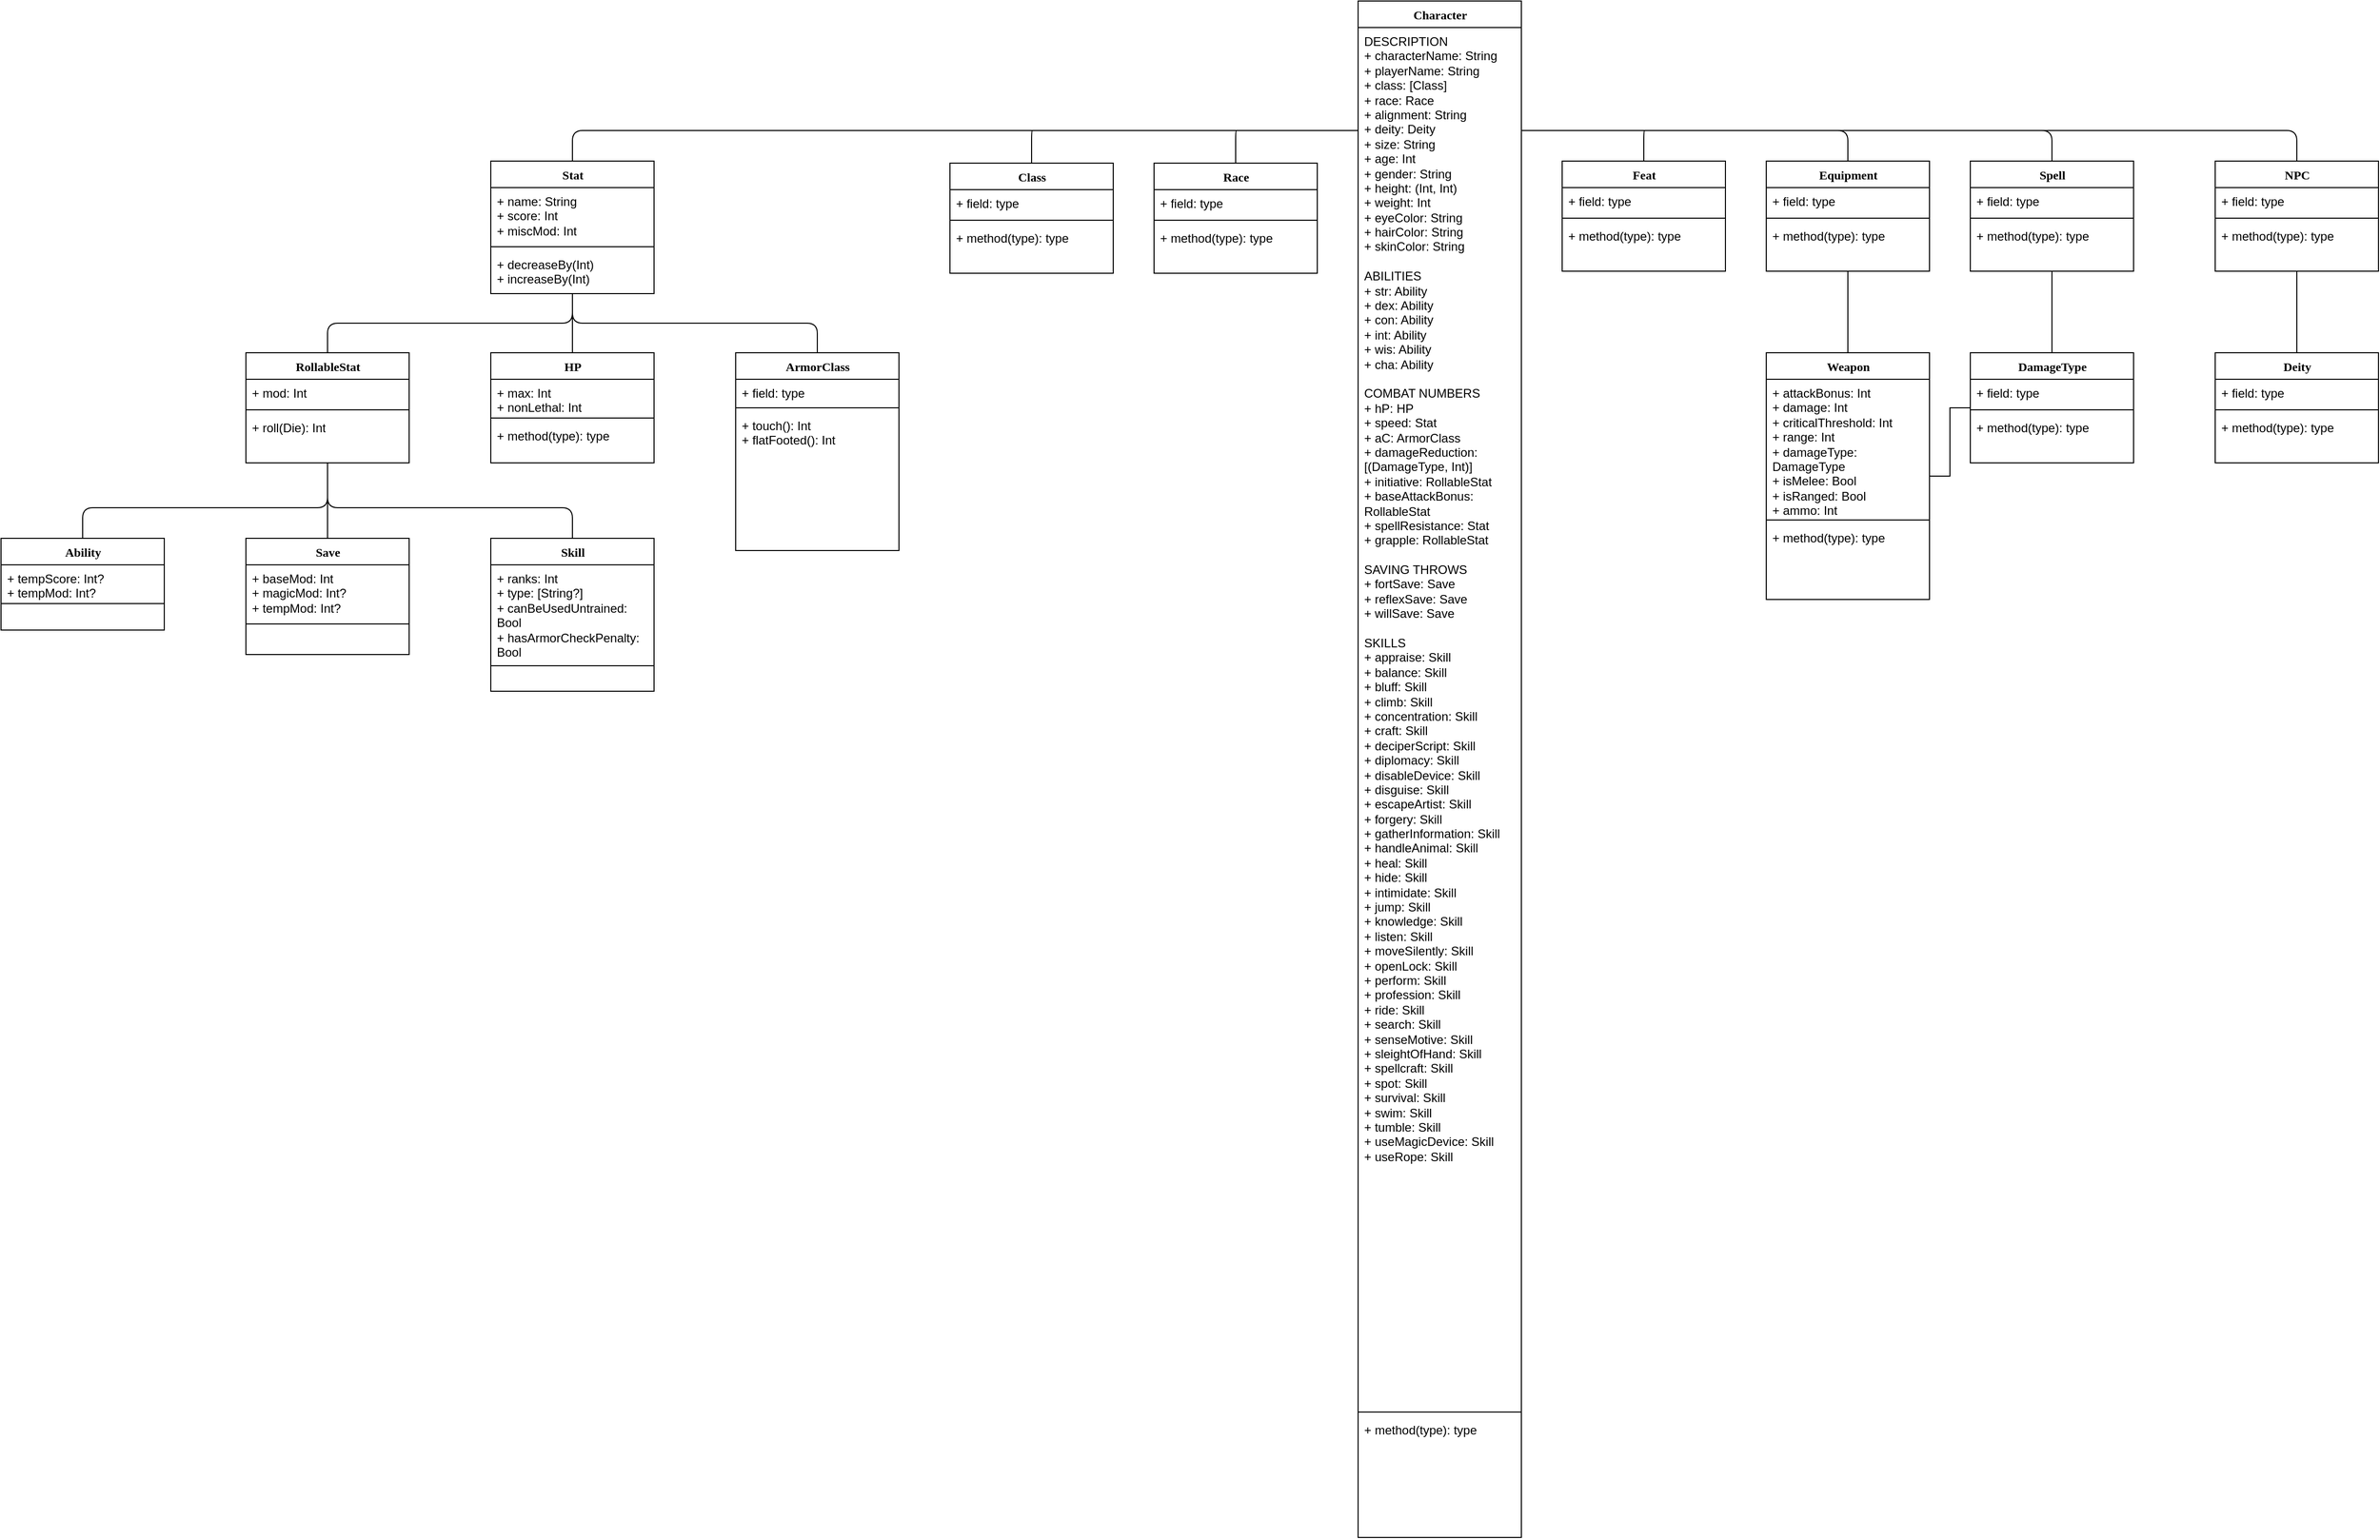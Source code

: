 <mxfile version="10.6.7" type="github"><diagram name="Page-1" id="9f46799a-70d6-7492-0946-bef42562c5a5"><mxGraphModel dx="2277" dy="620" grid="1" gridSize="10" guides="1" tooltips="1" connect="1" arrows="1" fold="1" page="0" pageScale="1" pageWidth="1100" pageHeight="850" background="#ffffff" math="0" shadow="0"><root><mxCell id="0"/><mxCell id="1" parent="0"/><mxCell id="78961159f06e98e8-124" style="edgeStyle=orthogonalEdgeStyle;html=1;labelBackgroundColor=none;startFill=0;startSize=8;endArrow=none;endFill=0;endSize=16;fontFamily=Verdana;fontSize=12;entryX=0.5;entryY=1;entryDx=0;entryDy=0;exitX=0.5;exitY=0;exitDx=0;exitDy=0;startArrow=none;" parent="1" source="78961159f06e98e8-56" target="78961159f06e98e8-17" edge="1"><mxGeometry relative="1" as="geometry"><Array as="points"><mxPoint x="151" y="170"/><mxPoint x="549" y="170"/></Array></mxGeometry></mxCell><mxCell id="78961159f06e98e8-56" value="Class" style="swimlane;html=1;fontStyle=1;align=center;verticalAlign=top;childLayout=stackLayout;horizontal=1;startSize=26;horizontalStack=0;resizeParent=1;resizeLast=0;collapsible=1;marginBottom=0;swimlaneFillColor=#ffffff;rounded=0;shadow=0;comic=0;labelBackgroundColor=none;strokeColor=#000000;strokeWidth=1;fillColor=none;fontFamily=Verdana;fontSize=12;fontColor=#000000;" parent="1" vertex="1"><mxGeometry x="70" y="202" width="160" height="108" as="geometry"><mxRectangle x="70" y="202" width="160" height="26" as="alternateBounds"/></mxGeometry></mxCell><mxCell id="78961159f06e98e8-57" value="+ field: type" style="text;html=1;strokeColor=none;fillColor=none;align=left;verticalAlign=top;spacingLeft=4;spacingRight=4;whiteSpace=wrap;overflow=hidden;rotatable=0;points=[[0,0.5],[1,0.5]];portConstraint=eastwest;" parent="78961159f06e98e8-56" vertex="1"><mxGeometry y="26" width="160" height="26" as="geometry"/></mxCell><mxCell id="78961159f06e98e8-64" value="" style="line;html=1;strokeWidth=1;fillColor=none;align=left;verticalAlign=middle;spacingTop=-1;spacingLeft=3;spacingRight=3;rotatable=0;labelPosition=right;points=[];portConstraint=eastwest;" parent="78961159f06e98e8-56" vertex="1"><mxGeometry y="52" width="160" height="8" as="geometry"/></mxCell><mxCell id="78961159f06e98e8-65" value="+ method(type): type" style="text;html=1;strokeColor=none;fillColor=none;align=left;verticalAlign=top;spacingLeft=4;spacingRight=4;whiteSpace=wrap;overflow=hidden;rotatable=0;points=[[0,0.5],[1,0.5]];portConstraint=eastwest;" parent="78961159f06e98e8-56" vertex="1"><mxGeometry y="60" width="160" height="26" as="geometry"/></mxCell><mxCell id="mcAcxkqwWD7t2REMrbRQ-1" value="Race" style="swimlane;html=1;fontStyle=1;align=center;verticalAlign=top;childLayout=stackLayout;horizontal=1;startSize=26;horizontalStack=0;resizeParent=1;resizeLast=0;collapsible=1;marginBottom=0;swimlaneFillColor=#ffffff;rounded=0;shadow=0;comic=0;labelBackgroundColor=none;strokeColor=#000000;strokeWidth=1;fillColor=none;fontFamily=Verdana;fontSize=12;fontColor=#000000;" parent="1" vertex="1"><mxGeometry x="270" y="202" width="160" height="108" as="geometry"><mxRectangle x="270" y="202" width="161" height="26" as="alternateBounds"/></mxGeometry></mxCell><mxCell id="mcAcxkqwWD7t2REMrbRQ-2" value="+ field: type" style="text;html=1;strokeColor=none;fillColor=none;align=left;verticalAlign=top;spacingLeft=4;spacingRight=4;whiteSpace=wrap;overflow=hidden;rotatable=0;points=[[0,0.5],[1,0.5]];portConstraint=eastwest;" parent="mcAcxkqwWD7t2REMrbRQ-1" vertex="1"><mxGeometry y="26" width="160" height="26" as="geometry"/></mxCell><mxCell id="mcAcxkqwWD7t2REMrbRQ-3" value="" style="line;html=1;strokeWidth=1;fillColor=none;align=left;verticalAlign=middle;spacingTop=-1;spacingLeft=3;spacingRight=3;rotatable=0;labelPosition=right;points=[];portConstraint=eastwest;" parent="mcAcxkqwWD7t2REMrbRQ-1" vertex="1"><mxGeometry y="52" width="160" height="8" as="geometry"/></mxCell><mxCell id="mcAcxkqwWD7t2REMrbRQ-4" value="+ method(type): type" style="text;html=1;strokeColor=none;fillColor=none;align=left;verticalAlign=top;spacingLeft=4;spacingRight=4;whiteSpace=wrap;overflow=hidden;rotatable=0;points=[[0,0.5],[1,0.5]];portConstraint=eastwest;" parent="mcAcxkqwWD7t2REMrbRQ-1" vertex="1"><mxGeometry y="60" width="160" height="26" as="geometry"/></mxCell><mxCell id="mcAcxkqwWD7t2REMrbRQ-5" style="edgeStyle=orthogonalEdgeStyle;html=1;labelBackgroundColor=none;startFill=0;startSize=8;endArrow=none;endFill=0;endSize=16;fontFamily=Verdana;fontSize=12;exitX=0.5;exitY=0;exitDx=0;exitDy=0;startArrow=none;entryX=0.5;entryY=1;entryDx=0;entryDy=0;" parent="1" source="mcAcxkqwWD7t2REMrbRQ-1" target="78961159f06e98e8-17" edge="1"><mxGeometry relative="1" as="geometry"><Array as="points"><mxPoint x="351" y="170"/><mxPoint x="549" y="170"/></Array><mxPoint x="130" y="212.769" as="sourcePoint"/><mxPoint x="691" y="220" as="targetPoint"/></mxGeometry></mxCell><mxCell id="mcAcxkqwWD7t2REMrbRQ-11" value="Feat" style="swimlane;html=1;fontStyle=1;align=center;verticalAlign=top;childLayout=stackLayout;horizontal=1;startSize=26;horizontalStack=0;resizeParent=1;resizeLast=0;collapsible=1;marginBottom=0;swimlaneFillColor=#ffffff;rounded=0;shadow=0;comic=0;labelBackgroundColor=none;strokeColor=#000000;strokeWidth=1;fillColor=none;fontFamily=Verdana;fontSize=12;fontColor=#000000;" parent="1" vertex="1"><mxGeometry x="670" y="200" width="160" height="108" as="geometry"><mxRectangle x="670" y="200" width="160" height="26" as="alternateBounds"/></mxGeometry></mxCell><mxCell id="mcAcxkqwWD7t2REMrbRQ-12" value="+ field: type" style="text;html=1;strokeColor=none;fillColor=none;align=left;verticalAlign=top;spacingLeft=4;spacingRight=4;whiteSpace=wrap;overflow=hidden;rotatable=0;points=[[0,0.5],[1,0.5]];portConstraint=eastwest;" parent="mcAcxkqwWD7t2REMrbRQ-11" vertex="1"><mxGeometry y="26" width="160" height="26" as="geometry"/></mxCell><mxCell id="mcAcxkqwWD7t2REMrbRQ-13" value="" style="line;html=1;strokeWidth=1;fillColor=none;align=left;verticalAlign=middle;spacingTop=-1;spacingLeft=3;spacingRight=3;rotatable=0;labelPosition=right;points=[];portConstraint=eastwest;" parent="mcAcxkqwWD7t2REMrbRQ-11" vertex="1"><mxGeometry y="52" width="160" height="8" as="geometry"/></mxCell><mxCell id="mcAcxkqwWD7t2REMrbRQ-14" value="+ method(type): type" style="text;html=1;strokeColor=none;fillColor=none;align=left;verticalAlign=top;spacingLeft=4;spacingRight=4;whiteSpace=wrap;overflow=hidden;rotatable=0;points=[[0,0.5],[1,0.5]];portConstraint=eastwest;" parent="mcAcxkqwWD7t2REMrbRQ-11" vertex="1"><mxGeometry y="60" width="160" height="26" as="geometry"/></mxCell><mxCell id="mcAcxkqwWD7t2REMrbRQ-15" style="edgeStyle=orthogonalEdgeStyle;html=1;labelBackgroundColor=none;startFill=0;startSize=8;endArrow=none;endFill=0;endSize=16;fontFamily=Verdana;fontSize=12;exitX=0.5;exitY=0;exitDx=0;exitDy=0;startArrow=none;entryX=0.5;entryY=1;entryDx=0;entryDy=0;" parent="1" source="mcAcxkqwWD7t2REMrbRQ-11" target="78961159f06e98e8-17" edge="1"><mxGeometry relative="1" as="geometry"><Array as="points"><mxPoint x="751" y="170"/><mxPoint x="549" y="170"/></Array><mxPoint x="360.769" y="211.846" as="sourcePoint"/><mxPoint x="780" y="130" as="targetPoint"/></mxGeometry></mxCell><mxCell id="mcAcxkqwWD7t2REMrbRQ-16" style="edgeStyle=orthogonalEdgeStyle;html=1;labelBackgroundColor=none;startFill=0;startSize=8;endArrow=none;endFill=0;endSize=16;fontFamily=Verdana;fontSize=12;exitX=0.5;exitY=0;exitDx=0;exitDy=0;startArrow=none;entryX=0.5;entryY=1;entryDx=0;entryDy=0;" parent="1" source="mcAcxkqwWD7t2REMrbRQ-17" target="78961159f06e98e8-17" edge="1"><mxGeometry relative="1" as="geometry"><Array as="points"><mxPoint x="950" y="170"/><mxPoint x="549" y="170"/></Array><mxPoint x="980.769" y="114.308" as="sourcePoint"/><mxPoint x="779.231" y="52.769" as="targetPoint"/></mxGeometry></mxCell><mxCell id="mcAcxkqwWD7t2REMrbRQ-79" value="" style="edgeStyle=orthogonalEdgeStyle;rounded=0;orthogonalLoop=1;jettySize=auto;html=1;startArrow=none;startFill=0;endArrow=none;endFill=0;" parent="1" source="mcAcxkqwWD7t2REMrbRQ-17" target="mcAcxkqwWD7t2REMrbRQ-75" edge="1"><mxGeometry relative="1" as="geometry"/></mxCell><mxCell id="mcAcxkqwWD7t2REMrbRQ-17" value="Equipment" style="swimlane;html=1;fontStyle=1;align=center;verticalAlign=top;childLayout=stackLayout;horizontal=1;startSize=26;horizontalStack=0;resizeParent=1;resizeLast=0;collapsible=1;marginBottom=0;swimlaneFillColor=#ffffff;rounded=0;shadow=0;comic=0;labelBackgroundColor=none;strokeColor=#000000;strokeWidth=1;fillColor=none;fontFamily=Verdana;fontSize=12;fontColor=#000000;" parent="1" vertex="1"><mxGeometry x="870" y="200" width="160" height="108" as="geometry"><mxRectangle x="870" y="200" width="160" height="26" as="alternateBounds"/></mxGeometry></mxCell><mxCell id="mcAcxkqwWD7t2REMrbRQ-18" value="+ field: type" style="text;html=1;strokeColor=none;fillColor=none;align=left;verticalAlign=top;spacingLeft=4;spacingRight=4;whiteSpace=wrap;overflow=hidden;rotatable=0;points=[[0,0.5],[1,0.5]];portConstraint=eastwest;" parent="mcAcxkqwWD7t2REMrbRQ-17" vertex="1"><mxGeometry y="26" width="160" height="26" as="geometry"/></mxCell><mxCell id="mcAcxkqwWD7t2REMrbRQ-19" value="" style="line;html=1;strokeWidth=1;fillColor=none;align=left;verticalAlign=middle;spacingTop=-1;spacingLeft=3;spacingRight=3;rotatable=0;labelPosition=right;points=[];portConstraint=eastwest;" parent="mcAcxkqwWD7t2REMrbRQ-17" vertex="1"><mxGeometry y="52" width="160" height="8" as="geometry"/></mxCell><mxCell id="mcAcxkqwWD7t2REMrbRQ-20" value="+ method(type): type" style="text;html=1;strokeColor=none;fillColor=none;align=left;verticalAlign=top;spacingLeft=4;spacingRight=4;whiteSpace=wrap;overflow=hidden;rotatable=0;points=[[0,0.5],[1,0.5]];portConstraint=eastwest;" parent="mcAcxkqwWD7t2REMrbRQ-17" vertex="1"><mxGeometry y="60" width="160" height="26" as="geometry"/></mxCell><mxCell id="mcAcxkqwWD7t2REMrbRQ-80" value="" style="edgeStyle=orthogonalEdgeStyle;rounded=0;orthogonalLoop=1;jettySize=auto;html=1;startArrow=none;startFill=0;endArrow=none;endFill=0;" parent="1" source="mcAcxkqwWD7t2REMrbRQ-75" target="mcAcxkqwWD7t2REMrbRQ-43" edge="1"><mxGeometry relative="1" as="geometry"/></mxCell><mxCell id="mcAcxkqwWD7t2REMrbRQ-75" value="Weapon" style="swimlane;html=1;fontStyle=1;align=center;verticalAlign=top;childLayout=stackLayout;horizontal=1;startSize=26;horizontalStack=0;resizeParent=1;resizeLast=0;collapsible=1;marginBottom=0;swimlaneFillColor=#ffffff;rounded=0;shadow=0;comic=0;labelBackgroundColor=none;strokeColor=#000000;strokeWidth=1;fillColor=none;fontFamily=Verdana;fontSize=12;fontColor=#000000;" parent="1" vertex="1"><mxGeometry x="870" y="388" width="160" height="242" as="geometry"><mxRectangle x="870" y="388" width="160" height="26" as="alternateBounds"/></mxGeometry></mxCell><mxCell id="mcAcxkqwWD7t2REMrbRQ-76" value="+ attackBonus: Int&lt;br&gt;+ damage: Int&lt;br&gt;+ criticalThreshold: Int&lt;br&gt;+ range: Int&lt;br&gt;+ damageType: DamageType&lt;br&gt;+ isMelee: Bool&lt;br&gt;+ isRanged: Bool&lt;br&gt;+ ammo: Int&lt;br&gt;" style="text;html=1;strokeColor=none;fillColor=none;align=left;verticalAlign=top;spacingLeft=4;spacingRight=4;whiteSpace=wrap;overflow=hidden;rotatable=0;points=[[0,0.5],[1,0.5]];portConstraint=eastwest;" parent="mcAcxkqwWD7t2REMrbRQ-75" vertex="1"><mxGeometry y="26" width="160" height="134" as="geometry"/></mxCell><mxCell id="mcAcxkqwWD7t2REMrbRQ-77" value="" style="line;html=1;strokeWidth=1;fillColor=none;align=left;verticalAlign=middle;spacingTop=-1;spacingLeft=3;spacingRight=3;rotatable=0;labelPosition=right;points=[];portConstraint=eastwest;" parent="mcAcxkqwWD7t2REMrbRQ-75" vertex="1"><mxGeometry y="160" width="160" height="8" as="geometry"/></mxCell><mxCell id="mcAcxkqwWD7t2REMrbRQ-78" value="+ method(type): type" style="text;html=1;strokeColor=none;fillColor=none;align=left;verticalAlign=top;spacingLeft=4;spacingRight=4;whiteSpace=wrap;overflow=hidden;rotatable=0;points=[[0,0.5],[1,0.5]];portConstraint=eastwest;" parent="mcAcxkqwWD7t2REMrbRQ-75" vertex="1"><mxGeometry y="168" width="160" height="26" as="geometry"/></mxCell><mxCell id="mcAcxkqwWD7t2REMrbRQ-47" value="" style="edgeStyle=orthogonalEdgeStyle;rounded=0;orthogonalLoop=1;jettySize=auto;html=1;startArrow=none;startFill=0;endArrow=none;endFill=0;" parent="1" source="mcAcxkqwWD7t2REMrbRQ-22" target="mcAcxkqwWD7t2REMrbRQ-43" edge="1"><mxGeometry relative="1" as="geometry"/></mxCell><mxCell id="mcAcxkqwWD7t2REMrbRQ-22" value="Spell" style="swimlane;html=1;fontStyle=1;align=center;verticalAlign=top;childLayout=stackLayout;horizontal=1;startSize=26;horizontalStack=0;resizeParent=1;resizeLast=0;collapsible=1;marginBottom=0;swimlaneFillColor=#ffffff;rounded=0;shadow=0;comic=0;labelBackgroundColor=none;strokeColor=#000000;strokeWidth=1;fillColor=none;fontFamily=Verdana;fontSize=12;fontColor=#000000;" parent="1" vertex="1"><mxGeometry x="1070" y="200" width="160" height="108" as="geometry"><mxRectangle x="1070" y="200" width="160" height="26" as="alternateBounds"/></mxGeometry></mxCell><mxCell id="mcAcxkqwWD7t2REMrbRQ-23" value="+ field: type" style="text;html=1;strokeColor=none;fillColor=none;align=left;verticalAlign=top;spacingLeft=4;spacingRight=4;whiteSpace=wrap;overflow=hidden;rotatable=0;points=[[0,0.5],[1,0.5]];portConstraint=eastwest;" parent="mcAcxkqwWD7t2REMrbRQ-22" vertex="1"><mxGeometry y="26" width="160" height="26" as="geometry"/></mxCell><mxCell id="mcAcxkqwWD7t2REMrbRQ-24" value="" style="line;html=1;strokeWidth=1;fillColor=none;align=left;verticalAlign=middle;spacingTop=-1;spacingLeft=3;spacingRight=3;rotatable=0;labelPosition=right;points=[];portConstraint=eastwest;" parent="mcAcxkqwWD7t2REMrbRQ-22" vertex="1"><mxGeometry y="52" width="160" height="8" as="geometry"/></mxCell><mxCell id="mcAcxkqwWD7t2REMrbRQ-25" value="+ method(type): type" style="text;html=1;strokeColor=none;fillColor=none;align=left;verticalAlign=top;spacingLeft=4;spacingRight=4;whiteSpace=wrap;overflow=hidden;rotatable=0;points=[[0,0.5],[1,0.5]];portConstraint=eastwest;" parent="mcAcxkqwWD7t2REMrbRQ-22" vertex="1"><mxGeometry y="60" width="160" height="26" as="geometry"/></mxCell><mxCell id="qhiYDZnU2PC82o-r77W1-17" value="" style="edgeStyle=orthogonalEdgeStyle;rounded=0;orthogonalLoop=1;jettySize=auto;html=1;endArrow=none;endFill=0;" parent="1" source="qhiYDZnU2PC82o-r77W1-1" target="qhiYDZnU2PC82o-r77W1-13" edge="1"><mxGeometry relative="1" as="geometry"/></mxCell><mxCell id="qhiYDZnU2PC82o-r77W1-1" value="NPC" style="swimlane;html=1;fontStyle=1;align=center;verticalAlign=top;childLayout=stackLayout;horizontal=1;startSize=26;horizontalStack=0;resizeParent=1;resizeLast=0;collapsible=1;marginBottom=0;swimlaneFillColor=#ffffff;rounded=0;shadow=0;comic=0;labelBackgroundColor=none;strokeColor=#000000;strokeWidth=1;fillColor=none;fontFamily=Verdana;fontSize=12;fontColor=#000000;" parent="1" vertex="1"><mxGeometry x="1310" y="200" width="160" height="108" as="geometry"><mxRectangle x="1310" y="200" width="160" height="26" as="alternateBounds"/></mxGeometry></mxCell><mxCell id="qhiYDZnU2PC82o-r77W1-2" value="+ field: type" style="text;html=1;strokeColor=none;fillColor=none;align=left;verticalAlign=top;spacingLeft=4;spacingRight=4;whiteSpace=wrap;overflow=hidden;rotatable=0;points=[[0,0.5],[1,0.5]];portConstraint=eastwest;" parent="qhiYDZnU2PC82o-r77W1-1" vertex="1"><mxGeometry y="26" width="160" height="26" as="geometry"/></mxCell><mxCell id="qhiYDZnU2PC82o-r77W1-3" value="" style="line;html=1;strokeWidth=1;fillColor=none;align=left;verticalAlign=middle;spacingTop=-1;spacingLeft=3;spacingRight=3;rotatable=0;labelPosition=right;points=[];portConstraint=eastwest;" parent="qhiYDZnU2PC82o-r77W1-1" vertex="1"><mxGeometry y="52" width="160" height="8" as="geometry"/></mxCell><mxCell id="qhiYDZnU2PC82o-r77W1-4" value="+ method(type): type" style="text;html=1;strokeColor=none;fillColor=none;align=left;verticalAlign=top;spacingLeft=4;spacingRight=4;whiteSpace=wrap;overflow=hidden;rotatable=0;points=[[0,0.5],[1,0.5]];portConstraint=eastwest;" parent="qhiYDZnU2PC82o-r77W1-1" vertex="1"><mxGeometry y="60" width="160" height="26" as="geometry"/></mxCell><mxCell id="qhiYDZnU2PC82o-r77W1-13" value="Deity" style="swimlane;html=1;fontStyle=1;align=center;verticalAlign=top;childLayout=stackLayout;horizontal=1;startSize=26;horizontalStack=0;resizeParent=1;resizeLast=0;collapsible=1;marginBottom=0;swimlaneFillColor=#ffffff;rounded=0;shadow=0;comic=0;labelBackgroundColor=none;strokeColor=#000000;strokeWidth=1;fillColor=none;fontFamily=Verdana;fontSize=12;fontColor=#000000;" parent="1" vertex="1"><mxGeometry x="1310" y="388" width="160" height="108" as="geometry"><mxRectangle x="1310" y="388" width="160" height="26" as="alternateBounds"/></mxGeometry></mxCell><mxCell id="qhiYDZnU2PC82o-r77W1-14" value="+ field: type" style="text;html=1;strokeColor=none;fillColor=none;align=left;verticalAlign=top;spacingLeft=4;spacingRight=4;whiteSpace=wrap;overflow=hidden;rotatable=0;points=[[0,0.5],[1,0.5]];portConstraint=eastwest;" parent="qhiYDZnU2PC82o-r77W1-13" vertex="1"><mxGeometry y="26" width="160" height="26" as="geometry"/></mxCell><mxCell id="qhiYDZnU2PC82o-r77W1-15" value="" style="line;html=1;strokeWidth=1;fillColor=none;align=left;verticalAlign=middle;spacingTop=-1;spacingLeft=3;spacingRight=3;rotatable=0;labelPosition=right;points=[];portConstraint=eastwest;" parent="qhiYDZnU2PC82o-r77W1-13" vertex="1"><mxGeometry y="52" width="160" height="8" as="geometry"/></mxCell><mxCell id="qhiYDZnU2PC82o-r77W1-16" value="+ method(type): type" style="text;html=1;strokeColor=none;fillColor=none;align=left;verticalAlign=top;spacingLeft=4;spacingRight=4;whiteSpace=wrap;overflow=hidden;rotatable=0;points=[[0,0.5],[1,0.5]];portConstraint=eastwest;" parent="qhiYDZnU2PC82o-r77W1-13" vertex="1"><mxGeometry y="60" width="160" height="26" as="geometry"/></mxCell><mxCell id="mcAcxkqwWD7t2REMrbRQ-26" style="edgeStyle=orthogonalEdgeStyle;html=1;labelBackgroundColor=none;startFill=0;startSize=8;endArrow=none;endFill=0;endSize=16;fontFamily=Verdana;fontSize=12;exitX=0.5;exitY=0;exitDx=0;exitDy=0;startArrow=none;entryX=0.5;entryY=1;entryDx=0;entryDy=0;" parent="1" source="mcAcxkqwWD7t2REMrbRQ-22" target="78961159f06e98e8-17" edge="1"><mxGeometry relative="1" as="geometry"><Array as="points"><mxPoint x="1150" y="170"/><mxPoint x="551" y="170"/></Array><mxPoint x="959.5" y="210.25" as="sourcePoint"/><mxPoint x="559.5" y="149" as="targetPoint"/></mxGeometry></mxCell><mxCell id="mcAcxkqwWD7t2REMrbRQ-43" value="DamageType" style="swimlane;html=1;fontStyle=1;align=center;verticalAlign=top;childLayout=stackLayout;horizontal=1;startSize=26;horizontalStack=0;resizeParent=1;resizeLast=0;collapsible=1;marginBottom=0;swimlaneFillColor=#ffffff;rounded=0;shadow=0;comic=0;labelBackgroundColor=none;strokeColor=#000000;strokeWidth=1;fillColor=none;fontFamily=Verdana;fontSize=12;fontColor=#000000;" parent="1" vertex="1"><mxGeometry x="1070" y="388" width="160" height="108" as="geometry"><mxRectangle x="1070" y="388" width="160" height="26" as="alternateBounds"/></mxGeometry></mxCell><mxCell id="mcAcxkqwWD7t2REMrbRQ-44" value="+ field: type" style="text;html=1;strokeColor=none;fillColor=none;align=left;verticalAlign=top;spacingLeft=4;spacingRight=4;whiteSpace=wrap;overflow=hidden;rotatable=0;points=[[0,0.5],[1,0.5]];portConstraint=eastwest;" parent="mcAcxkqwWD7t2REMrbRQ-43" vertex="1"><mxGeometry y="26" width="160" height="26" as="geometry"/></mxCell><mxCell id="mcAcxkqwWD7t2REMrbRQ-45" value="" style="line;html=1;strokeWidth=1;fillColor=none;align=left;verticalAlign=middle;spacingTop=-1;spacingLeft=3;spacingRight=3;rotatable=0;labelPosition=right;points=[];portConstraint=eastwest;" parent="mcAcxkqwWD7t2REMrbRQ-43" vertex="1"><mxGeometry y="52" width="160" height="8" as="geometry"/></mxCell><mxCell id="mcAcxkqwWD7t2REMrbRQ-46" value="+ method(type): type" style="text;html=1;strokeColor=none;fillColor=none;align=left;verticalAlign=top;spacingLeft=4;spacingRight=4;whiteSpace=wrap;overflow=hidden;rotatable=0;points=[[0,0.5],[1,0.5]];portConstraint=eastwest;" parent="mcAcxkqwWD7t2REMrbRQ-43" vertex="1"><mxGeometry y="60" width="160" height="26" as="geometry"/></mxCell><mxCell id="qhiYDZnU2PC82o-r77W1-7" style="edgeStyle=orthogonalEdgeStyle;html=1;labelBackgroundColor=none;startFill=0;startSize=8;endArrow=none;endFill=0;endSize=16;fontFamily=Verdana;fontSize=12;exitX=0.5;exitY=0;exitDx=0;exitDy=0;startArrow=none;entryX=0.5;entryY=1;entryDx=0;entryDy=0;" parent="1" source="qhiYDZnU2PC82o-r77W1-1" target="78961159f06e98e8-17" edge="1"><mxGeometry relative="1" as="geometry"><Array as="points"><mxPoint x="1390" y="170"/><mxPoint x="550" y="170"/></Array><mxPoint x="1160" y="210" as="sourcePoint"/><mxPoint x="740" y="90" as="targetPoint"/></mxGeometry></mxCell><mxCell id="qhiYDZnU2PC82o-r77W1-24" style="edgeStyle=orthogonalEdgeStyle;html=1;labelBackgroundColor=none;startFill=0;startSize=8;endArrow=none;endFill=0;endSize=16;fontFamily=Verdana;fontSize=12;startArrow=none;entryX=0.5;entryY=1;entryDx=0;entryDy=0;exitX=0.5;exitY=0;exitDx=0;exitDy=0;" parent="1" source="qhiYDZnU2PC82o-r77W1-25" target="78961159f06e98e8-17" edge="1"><mxGeometry relative="1" as="geometry"><Array as="points"><mxPoint x="-300" y="170"/><mxPoint x="551" y="170"/></Array><mxPoint x="-331" y="160" as="sourcePoint"/><mxPoint x="669" y="110" as="targetPoint"/></mxGeometry></mxCell><mxCell id="qhiYDZnU2PC82o-r77W1-33" value="" style="edgeStyle=orthogonalEdgeStyle;rounded=0;orthogonalLoop=1;jettySize=auto;html=1;endArrow=none;endFill=0;" parent="1" source="qhiYDZnU2PC82o-r77W1-25" target="qhiYDZnU2PC82o-r77W1-29" edge="1"><mxGeometry relative="1" as="geometry"/></mxCell><mxCell id="qhiYDZnU2PC82o-r77W1-25" value="Stat" style="swimlane;html=1;fontStyle=1;align=center;verticalAlign=top;childLayout=stackLayout;horizontal=1;startSize=26;horizontalStack=0;resizeParent=1;resizeLast=0;collapsible=1;marginBottom=0;swimlaneFillColor=#ffffff;rounded=0;shadow=0;comic=0;labelBackgroundColor=none;strokeColor=#000000;strokeWidth=1;fillColor=none;fontFamily=Verdana;fontSize=12;fontColor=#000000;" parent="1" vertex="1"><mxGeometry x="-380" y="200" width="160" height="130" as="geometry"><mxRectangle x="70" y="202" width="160" height="26" as="alternateBounds"/></mxGeometry></mxCell><mxCell id="qhiYDZnU2PC82o-r77W1-26" value="+ name: String&lt;br&gt;+ score: Int&lt;br&gt;+ miscMod: Int&lt;br&gt;" style="text;html=1;strokeColor=none;fillColor=none;align=left;verticalAlign=top;spacingLeft=4;spacingRight=4;whiteSpace=wrap;overflow=hidden;rotatable=0;points=[[0,0.5],[1,0.5]];portConstraint=eastwest;" parent="qhiYDZnU2PC82o-r77W1-25" vertex="1"><mxGeometry y="26" width="160" height="54" as="geometry"/></mxCell><mxCell id="qhiYDZnU2PC82o-r77W1-27" value="" style="line;html=1;strokeWidth=1;fillColor=none;align=left;verticalAlign=middle;spacingTop=-1;spacingLeft=3;spacingRight=3;rotatable=0;labelPosition=right;points=[];portConstraint=eastwest;" parent="qhiYDZnU2PC82o-r77W1-25" vertex="1"><mxGeometry y="80" width="160" height="8" as="geometry"/></mxCell><mxCell id="qhiYDZnU2PC82o-r77W1-28" value="+ decreaseBy(Int)&lt;br&gt;+ increaseBy(Int)" style="text;html=1;strokeColor=none;fillColor=none;align=left;verticalAlign=top;spacingLeft=4;spacingRight=4;whiteSpace=wrap;overflow=hidden;rotatable=0;points=[[0,0.5],[1,0.5]];portConstraint=eastwest;" parent="qhiYDZnU2PC82o-r77W1-25" vertex="1"><mxGeometry y="88" width="160" height="40" as="geometry"/></mxCell><mxCell id="qhiYDZnU2PC82o-r77W1-74" value="" style="edgeStyle=orthogonalEdgeStyle;rounded=1;orthogonalLoop=1;jettySize=auto;html=1;endArrow=none;endFill=0;exitX=0.5;exitY=1;exitDx=0;exitDy=0;" parent="1" source="qhiYDZnU2PC82o-r77W1-25" target="qhiYDZnU2PC82o-r77W1-70" edge="1"><mxGeometry relative="1" as="geometry"/></mxCell><mxCell id="qhiYDZnU2PC82o-r77W1-29" value="HP" style="swimlane;html=1;fontStyle=1;align=center;verticalAlign=top;childLayout=stackLayout;horizontal=1;startSize=26;horizontalStack=0;resizeParent=1;resizeLast=0;collapsible=1;marginBottom=0;swimlaneFillColor=#ffffff;rounded=0;shadow=0;comic=0;labelBackgroundColor=none;strokeColor=#000000;strokeWidth=1;fillColor=none;fontFamily=Verdana;fontSize=12;fontColor=#000000;" parent="1" vertex="1"><mxGeometry x="-380" y="388" width="160" height="108" as="geometry"><mxRectangle x="-380" y="388" width="160" height="26" as="alternateBounds"/></mxGeometry></mxCell><mxCell id="qhiYDZnU2PC82o-r77W1-30" value="+ max: Int&lt;br&gt;+ nonLethal: Int&lt;br&gt;" style="text;html=1;strokeColor=none;fillColor=none;align=left;verticalAlign=top;spacingLeft=4;spacingRight=4;whiteSpace=wrap;overflow=hidden;rotatable=0;points=[[0,0.5],[1,0.5]];portConstraint=eastwest;" parent="qhiYDZnU2PC82o-r77W1-29" vertex="1"><mxGeometry y="26" width="160" height="34" as="geometry"/></mxCell><mxCell id="qhiYDZnU2PC82o-r77W1-31" value="" style="line;html=1;strokeWidth=1;fillColor=none;align=left;verticalAlign=middle;spacingTop=-1;spacingLeft=3;spacingRight=3;rotatable=0;labelPosition=right;points=[];portConstraint=eastwest;" parent="qhiYDZnU2PC82o-r77W1-29" vertex="1"><mxGeometry y="60" width="160" height="8" as="geometry"/></mxCell><mxCell id="qhiYDZnU2PC82o-r77W1-32" value="+ method(type): type" style="text;html=1;strokeColor=none;fillColor=none;align=left;verticalAlign=top;spacingLeft=4;spacingRight=4;whiteSpace=wrap;overflow=hidden;rotatable=0;points=[[0,0.5],[1,0.5]];portConstraint=eastwest;" parent="qhiYDZnU2PC82o-r77W1-29" vertex="1"><mxGeometry y="68" width="160" height="26" as="geometry"/></mxCell><mxCell id="qhiYDZnU2PC82o-r77W1-70" value="ArmorClass" style="swimlane;html=1;fontStyle=1;align=center;verticalAlign=top;childLayout=stackLayout;horizontal=1;startSize=26;horizontalStack=0;resizeParent=1;resizeLast=0;collapsible=1;marginBottom=0;swimlaneFillColor=#ffffff;rounded=0;shadow=0;comic=0;labelBackgroundColor=none;strokeColor=#000000;strokeWidth=1;fillColor=none;fontFamily=Verdana;fontSize=12;fontColor=#000000;" parent="1" vertex="1"><mxGeometry x="-140" y="388" width="160" height="194" as="geometry"><mxRectangle x="-140" y="388" width="160" height="26" as="alternateBounds"/></mxGeometry></mxCell><mxCell id="qhiYDZnU2PC82o-r77W1-71" value="+ field: type&lt;br&gt;" style="text;html=1;strokeColor=none;fillColor=none;align=left;verticalAlign=top;spacingLeft=4;spacingRight=4;whiteSpace=wrap;overflow=hidden;rotatable=0;points=[[0,0.5],[1,0.5]];portConstraint=eastwest;" parent="qhiYDZnU2PC82o-r77W1-70" vertex="1"><mxGeometry y="26" width="160" height="24" as="geometry"/></mxCell><mxCell id="qhiYDZnU2PC82o-r77W1-72" value="" style="line;html=1;strokeWidth=1;fillColor=none;align=left;verticalAlign=middle;spacingTop=-1;spacingLeft=3;spacingRight=3;rotatable=0;labelPosition=right;points=[];portConstraint=eastwest;" parent="qhiYDZnU2PC82o-r77W1-70" vertex="1"><mxGeometry y="50" width="160" height="8" as="geometry"/></mxCell><mxCell id="qhiYDZnU2PC82o-r77W1-73" value="+ touch(): Int&lt;br&gt;+ flatFooted(): Int&lt;br&gt;" style="text;html=1;strokeColor=none;fillColor=none;align=left;verticalAlign=top;spacingLeft=4;spacingRight=4;whiteSpace=wrap;overflow=hidden;rotatable=0;points=[[0,0.5],[1,0.5]];portConstraint=eastwest;" parent="qhiYDZnU2PC82o-r77W1-70" vertex="1"><mxGeometry y="58" width="160" height="42" as="geometry"/></mxCell><mxCell id="qhiYDZnU2PC82o-r77W1-53" value="" style="edgeStyle=orthogonalEdgeStyle;rounded=1;orthogonalLoop=1;jettySize=auto;html=1;endArrow=none;endFill=0;entryX=0.5;entryY=0;entryDx=0;entryDy=0;" parent="1" source="qhiYDZnU2PC82o-r77W1-34" target="qhiYDZnU2PC82o-r77W1-125" edge="1"><mxGeometry relative="1" as="geometry"><mxPoint x="-520" y="560" as="targetPoint"/></mxGeometry></mxCell><mxCell id="qhiYDZnU2PC82o-r77W1-34" value="RollableStat" style="swimlane;html=1;fontStyle=1;align=center;verticalAlign=top;childLayout=stackLayout;horizontal=1;startSize=26;horizontalStack=0;resizeParent=1;resizeLast=0;collapsible=1;marginBottom=0;swimlaneFillColor=#ffffff;rounded=0;shadow=0;comic=0;labelBackgroundColor=none;strokeColor=#000000;strokeWidth=1;fillColor=none;fontFamily=Verdana;fontSize=12;fontColor=#000000;" parent="1" vertex="1"><mxGeometry x="-620" y="388" width="160" height="108" as="geometry"><mxRectangle x="-620" y="388" width="160" height="26" as="alternateBounds"/></mxGeometry></mxCell><mxCell id="qhiYDZnU2PC82o-r77W1-35" value="+ mod: Int&lt;br&gt;" style="text;html=1;strokeColor=none;fillColor=none;align=left;verticalAlign=top;spacingLeft=4;spacingRight=4;whiteSpace=wrap;overflow=hidden;rotatable=0;points=[[0,0.5],[1,0.5]];portConstraint=eastwest;" parent="qhiYDZnU2PC82o-r77W1-34" vertex="1"><mxGeometry y="26" width="160" height="26" as="geometry"/></mxCell><mxCell id="qhiYDZnU2PC82o-r77W1-36" value="" style="line;html=1;strokeWidth=1;fillColor=none;align=left;verticalAlign=middle;spacingTop=-1;spacingLeft=3;spacingRight=3;rotatable=0;labelPosition=right;points=[];portConstraint=eastwest;" parent="qhiYDZnU2PC82o-r77W1-34" vertex="1"><mxGeometry y="52" width="160" height="8" as="geometry"/></mxCell><mxCell id="qhiYDZnU2PC82o-r77W1-37" value="+ roll(Die): Int" style="text;html=1;strokeColor=none;fillColor=none;align=left;verticalAlign=top;spacingLeft=4;spacingRight=4;whiteSpace=wrap;overflow=hidden;rotatable=0;points=[[0,0.5],[1,0.5]];portConstraint=eastwest;" parent="qhiYDZnU2PC82o-r77W1-34" vertex="1"><mxGeometry y="60" width="160" height="26" as="geometry"/></mxCell><mxCell id="qhiYDZnU2PC82o-r77W1-39" value="" style="edgeStyle=orthogonalEdgeStyle;rounded=1;orthogonalLoop=1;jettySize=auto;html=1;endArrow=none;endFill=0;exitX=0.5;exitY=1;exitDx=0;exitDy=0;entryX=0.5;entryY=0;entryDx=0;entryDy=0;" parent="1" source="qhiYDZnU2PC82o-r77W1-25" target="qhiYDZnU2PC82o-r77W1-34" edge="1"><mxGeometry relative="1" as="geometry"><mxPoint x="-290" y="318" as="sourcePoint"/><mxPoint x="-540" y="380" as="targetPoint"/></mxGeometry></mxCell><mxCell id="78961159f06e98e8-17" value="Character" style="swimlane;html=1;fontStyle=1;align=center;verticalAlign=top;childLayout=stackLayout;horizontal=1;startSize=26;horizontalStack=0;resizeParent=1;resizeLast=0;collapsible=1;marginBottom=0;swimlaneFillColor=#ffffff;rounded=0;shadow=0;comic=0;labelBackgroundColor=none;strokeColor=#000000;strokeWidth=1;fillColor=none;fontFamily=Verdana;fontSize=12;fontColor=#000000;" parent="1" vertex="1"><mxGeometry x="470" y="43" width="160" height="1507" as="geometry"><mxRectangle x="470" y="43" width="161" height="26" as="alternateBounds"/></mxGeometry></mxCell><mxCell id="78961159f06e98e8-21" value="&lt;span&gt;DESCRIPTION&lt;br&gt;+ characterName: String&lt;br&gt;+ playerName: String&lt;br&gt;+ class: [Class]&lt;br&gt;+ race: Race&lt;br&gt;+ alignment: String&lt;br&gt;+ deity: Deity&lt;br&gt;+ size: String&lt;br&gt;+ age: Int&lt;br&gt;+ gender: String&lt;br&gt;+ height: (Int, Int)&lt;br&gt;+ weight: Int&lt;br&gt;+ eyeColor: String&lt;br&gt;+ hairColor: String&lt;br&gt;+ skinColor: String&lt;br&gt;&lt;br&gt;ABILITIES&lt;br&gt;+ str: Ability&lt;br&gt;&lt;/span&gt;+ dex: Ability&lt;br&gt;+ con: Ability&lt;br&gt;+ int: Ability&lt;br&gt;+ wis: Ability&lt;br&gt;+ cha: Ability&lt;br&gt;&lt;br&gt;COMBAT NUMBERS&lt;br&gt;+ hP: HP&lt;br&gt;+ speed: Stat&lt;br&gt;+ aC: ArmorClass&lt;br&gt;+ damageReduction: [(DamageType, Int)]&lt;br&gt;+ initiative: RollableStat&lt;br&gt;+ baseAttackBonus: RollableStat&lt;br&gt;+ spellResistance: Stat&lt;br&gt;+ grapple: RollableStat&lt;br&gt;&lt;br&gt;SAVING THROWS&lt;br&gt;+ fortSave: Save&lt;br&gt;+ reflexSave: Save&lt;br&gt;+ willSave: Save&lt;br&gt;&lt;br&gt;SKILLS&lt;br&gt;+ appraise: Skill&lt;br&gt;+ balance: Skill&lt;br&gt;+ bluff: Skill&lt;br&gt;+ climb: Skill&lt;br&gt;+ concentration: Skill&lt;br&gt;+ craft: Skill&lt;br&gt;+ deciperScript: Skill&lt;br&gt;+ diplomacy: Skill&lt;br&gt;+ disableDevice: Skill&lt;br&gt;+ disguise: Skill&lt;br&gt;+ escapeArtist: Skill&lt;br&gt;+ forgery: Skill&lt;br&gt;+ gatherInformation: Skill&lt;br&gt;+ handleAnimal: Skill&lt;br&gt;+ heal: Skill&lt;br&gt;+ hide: Skill&lt;br&gt;+ intimidate: Skill&lt;br&gt;+ jump: Skill&lt;br&gt;+ knowledge: Skill&lt;br&gt;+ listen: Skill&lt;br&gt;+ moveSilently: Skill&lt;br&gt;+ openLock: Skill&lt;br&gt;+ perform: Skill&lt;br&gt;+ profession: Skill&lt;br&gt;+ ride: Skill&lt;br&gt;+ search: Skill&lt;br&gt;+ senseMotive: Skill&lt;br&gt;+ sleightOfHand: Skill&lt;br&gt;+ spellcraft: Skill&lt;br&gt;+ spot: Skill&lt;br&gt;+ survival: Skill&lt;br&gt;+ swim: Skill&lt;br&gt;+ tumble: Skill&lt;br&gt;+ useMagicDevice: Skill&lt;br&gt;+ useRope: Skill&lt;br&gt;" style="text;html=1;strokeColor=none;fillColor=none;align=left;verticalAlign=top;spacingLeft=4;spacingRight=4;whiteSpace=wrap;overflow=hidden;rotatable=0;points=[[0,0.5],[1,0.5]];portConstraint=eastwest;" parent="78961159f06e98e8-17" vertex="1"><mxGeometry y="26" width="160" height="1354" as="geometry"/></mxCell><mxCell id="78961159f06e98e8-19" value="" style="line;html=1;strokeWidth=1;fillColor=none;align=left;verticalAlign=middle;spacingTop=-1;spacingLeft=3;spacingRight=3;rotatable=0;labelPosition=right;points=[];portConstraint=eastwest;" parent="78961159f06e98e8-17" vertex="1"><mxGeometry y="1380" width="160" height="8" as="geometry"/></mxCell><mxCell id="78961159f06e98e8-20" value="+ method(type): type" style="text;html=1;strokeColor=none;fillColor=none;align=left;verticalAlign=top;spacingLeft=4;spacingRight=4;whiteSpace=wrap;overflow=hidden;rotatable=0;points=[[0,0.5],[1,0.5]];portConstraint=eastwest;" parent="78961159f06e98e8-17" vertex="1"><mxGeometry y="1388" width="160" height="26" as="geometry"/></mxCell><mxCell id="qhiYDZnU2PC82o-r77W1-58" value="" style="edgeStyle=orthogonalEdgeStyle;rounded=1;orthogonalLoop=1;jettySize=auto;html=1;endArrow=none;endFill=0;exitX=0.5;exitY=1;exitDx=0;exitDy=0;entryX=0.5;entryY=0;entryDx=0;entryDy=0;" parent="1" source="qhiYDZnU2PC82o-r77W1-34" target="qhiYDZnU2PC82o-r77W1-113" edge="1"><mxGeometry relative="1" as="geometry"><mxPoint x="-820" y="510" as="targetPoint"/><Array as="points"><mxPoint x="-540" y="540"/><mxPoint x="-780" y="540"/></Array></mxGeometry></mxCell><mxCell id="qhiYDZnU2PC82o-r77W1-113" value="Ability" style="swimlane;html=1;fontStyle=1;align=center;verticalAlign=top;childLayout=stackLayout;horizontal=1;startSize=26;horizontalStack=0;resizeParent=1;resizeLast=0;collapsible=1;marginBottom=0;swimlaneFillColor=#ffffff;rounded=0;shadow=0;comic=0;labelBackgroundColor=none;strokeColor=#000000;strokeWidth=1;fillColor=none;fontFamily=Verdana;fontSize=12;fontColor=#000000;" parent="1" vertex="1"><mxGeometry x="-860" y="570" width="160" height="90" as="geometry"><mxRectangle x="-860" y="570" width="160" height="26" as="alternateBounds"/></mxGeometry></mxCell><mxCell id="qhiYDZnU2PC82o-r77W1-114" value="+ tempScore: Int?&lt;br&gt;+ tempMod: Int?&lt;br&gt;" style="text;html=1;strokeColor=none;fillColor=none;align=left;verticalAlign=top;spacingLeft=4;spacingRight=4;whiteSpace=wrap;overflow=hidden;rotatable=0;points=[[0,0.5],[1,0.5]];portConstraint=eastwest;" parent="qhiYDZnU2PC82o-r77W1-113" vertex="1"><mxGeometry y="26" width="160" height="34" as="geometry"/></mxCell><mxCell id="qhiYDZnU2PC82o-r77W1-115" value="" style="line;html=1;strokeWidth=1;fillColor=none;align=left;verticalAlign=middle;spacingTop=-1;spacingLeft=3;spacingRight=3;rotatable=0;labelPosition=right;points=[];portConstraint=eastwest;" parent="qhiYDZnU2PC82o-r77W1-113" vertex="1"><mxGeometry y="60" width="160" height="8" as="geometry"/></mxCell><mxCell id="qhiYDZnU2PC82o-r77W1-131" value="" style="edgeStyle=orthogonalEdgeStyle;rounded=1;orthogonalLoop=1;jettySize=auto;html=1;endArrow=none;endFill=0;exitX=0.5;exitY=1;exitDx=0;exitDy=0;" parent="1" source="qhiYDZnU2PC82o-r77W1-34" target="qhiYDZnU2PC82o-r77W1-128" edge="1"><mxGeometry relative="1" as="geometry"><Array as="points"><mxPoint x="-540" y="540"/><mxPoint x="-300" y="540"/></Array></mxGeometry></mxCell><mxCell id="qhiYDZnU2PC82o-r77W1-125" value="Save" style="swimlane;html=1;fontStyle=1;align=center;verticalAlign=top;childLayout=stackLayout;horizontal=1;startSize=26;horizontalStack=0;resizeParent=1;resizeLast=0;collapsible=1;marginBottom=0;swimlaneFillColor=#ffffff;rounded=0;shadow=0;comic=0;labelBackgroundColor=none;strokeColor=#000000;strokeWidth=1;fillColor=none;fontFamily=Verdana;fontSize=12;fontColor=#000000;" parent="1" vertex="1"><mxGeometry x="-620" y="570" width="160" height="114" as="geometry"><mxRectangle x="-620" y="570" width="160" height="26" as="alternateBounds"/></mxGeometry></mxCell><mxCell id="qhiYDZnU2PC82o-r77W1-126" value="+ baseMod: Int&lt;br&gt;+ magicMod: Int?&lt;br&gt;+ tempMod: Int?&lt;br&gt;" style="text;html=1;strokeColor=none;fillColor=none;align=left;verticalAlign=top;spacingLeft=4;spacingRight=4;whiteSpace=wrap;overflow=hidden;rotatable=0;points=[[0,0.5],[1,0.5]];portConstraint=eastwest;" parent="qhiYDZnU2PC82o-r77W1-125" vertex="1"><mxGeometry y="26" width="160" height="54" as="geometry"/></mxCell><mxCell id="qhiYDZnU2PC82o-r77W1-127" value="" style="line;html=1;strokeWidth=1;fillColor=none;align=left;verticalAlign=middle;spacingTop=-1;spacingLeft=3;spacingRight=3;rotatable=0;labelPosition=right;points=[];portConstraint=eastwest;" parent="qhiYDZnU2PC82o-r77W1-125" vertex="1"><mxGeometry y="80" width="160" height="8" as="geometry"/></mxCell><mxCell id="qhiYDZnU2PC82o-r77W1-128" value="Skill" style="swimlane;html=1;fontStyle=1;align=center;verticalAlign=top;childLayout=stackLayout;horizontal=1;startSize=26;horizontalStack=0;resizeParent=1;resizeLast=0;collapsible=1;marginBottom=0;swimlaneFillColor=#ffffff;rounded=0;shadow=0;comic=0;labelBackgroundColor=none;strokeColor=#000000;strokeWidth=1;fillColor=none;fontFamily=Verdana;fontSize=12;fontColor=#000000;" parent="1" vertex="1"><mxGeometry x="-380" y="570" width="160" height="150" as="geometry"><mxRectangle x="-380" y="570" width="160" height="26" as="alternateBounds"/></mxGeometry></mxCell><mxCell id="qhiYDZnU2PC82o-r77W1-129" value="+ ranks: Int&lt;br&gt;+ type: [String?]&lt;br&gt;+ canBeUsedUntrained: Bool&lt;br&gt;+ hasArmorCheckPenalty: Bool&lt;br&gt;" style="text;html=1;strokeColor=none;fillColor=none;align=left;verticalAlign=top;spacingLeft=4;spacingRight=4;whiteSpace=wrap;overflow=hidden;rotatable=0;points=[[0,0.5],[1,0.5]];portConstraint=eastwest;" parent="qhiYDZnU2PC82o-r77W1-128" vertex="1"><mxGeometry y="26" width="160" height="94" as="geometry"/></mxCell><mxCell id="qhiYDZnU2PC82o-r77W1-130" value="" style="line;html=1;strokeWidth=1;fillColor=none;align=left;verticalAlign=middle;spacingTop=-1;spacingLeft=3;spacingRight=3;rotatable=0;labelPosition=right;points=[];portConstraint=eastwest;" parent="qhiYDZnU2PC82o-r77W1-128" vertex="1"><mxGeometry y="120" width="160" height="10" as="geometry"/></mxCell></root></mxGraphModel></diagram></mxfile>